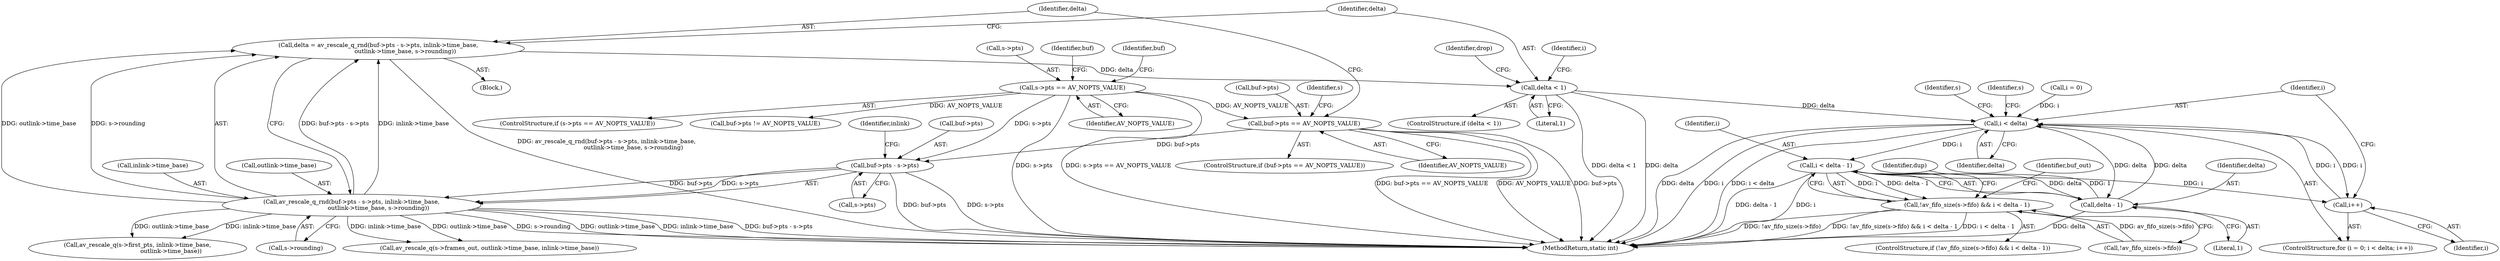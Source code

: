digraph "0_FFmpeg_cdd5df8189ff1537f7abe8defe971f80602cc2d2@integer" {
"1000260" [label="(Call,delta = av_rescale_q_rnd(buf->pts - s->pts, inlink->time_base,\n                             outlink->time_base, s->rounding))"];
"1000262" [label="(Call,av_rescale_q_rnd(buf->pts - s->pts, inlink->time_base,\n                             outlink->time_base, s->rounding))"];
"1000263" [label="(Call,buf->pts - s->pts)"];
"1000248" [label="(Call,buf->pts == AV_NOPTS_VALUE)"];
"1000138" [label="(Call,s->pts == AV_NOPTS_VALUE)"];
"1000280" [label="(Call,delta < 1)"];
"1000334" [label="(Call,i < delta)"];
"1000337" [label="(Call,i++)"];
"1000357" [label="(Call,i < delta - 1)"];
"1000351" [label="(Call,!av_fifo_size(s->fifo) && i < delta - 1)"];
"1000359" [label="(Call,delta - 1)"];
"1000408" [label="(Call,av_rescale_q(s->first_pts, inlink->time_base,\n                                    outlink->time_base))"];
"1000405" [label="(Identifier,buf_out)"];
"1000263" [label="(Call,buf->pts - s->pts)"];
"1000264" [label="(Call,buf->pts)"];
"1000337" [label="(Call,i++)"];
"1000281" [label="(Identifier,delta)"];
"1000359" [label="(Call,delta - 1)"];
"1000271" [label="(Identifier,inlink)"];
"1000145" [label="(Call,buf->pts != AV_NOPTS_VALUE)"];
"1000332" [label="(Identifier,i)"];
"1000262" [label="(Call,av_rescale_q_rnd(buf->pts - s->pts, inlink->time_base,\n                             outlink->time_base, s->rounding))"];
"1000280" [label="(Call,delta < 1)"];
"1000249" [label="(Call,buf->pts)"];
"1000138" [label="(Call,s->pts == AV_NOPTS_VALUE)"];
"1000257" [label="(Identifier,s)"];
"1000330" [label="(ControlStructure,for (i = 0; i < delta; i++))"];
"1000331" [label="(Call,i = 0)"];
"1000270" [label="(Call,inlink->time_base)"];
"1000441" [label="(Identifier,s)"];
"1000147" [label="(Identifier,buf)"];
"1000350" [label="(ControlStructure,if (!av_fifo_size(s->fifo) && i < delta - 1))"];
"1000287" [label="(Identifier,drop)"];
"1000336" [label="(Identifier,delta)"];
"1000247" [label="(ControlStructure,if (buf->pts == AV_NOPTS_VALUE))"];
"1000139" [label="(Call,s->pts)"];
"1000360" [label="(Identifier,delta)"];
"1000282" [label="(Literal,1)"];
"1000276" [label="(Call,s->rounding)"];
"1000361" [label="(Literal,1)"];
"1000261" [label="(Identifier,delta)"];
"1000260" [label="(Call,delta = av_rescale_q_rnd(buf->pts - s->pts, inlink->time_base,\n                             outlink->time_base, s->rounding))"];
"1000142" [label="(Identifier,AV_NOPTS_VALUE)"];
"1000273" [label="(Call,outlink->time_base)"];
"1000250" [label="(Identifier,buf)"];
"1000248" [label="(Call,buf->pts == AV_NOPTS_VALUE)"];
"1000343" [label="(Identifier,s)"];
"1000137" [label="(ControlStructure,if (s->pts == AV_NOPTS_VALUE))"];
"1000352" [label="(Call,!av_fifo_size(s->fifo))"];
"1000470" [label="(MethodReturn,static int)"];
"1000458" [label="(Call,av_rescale_q(s->frames_out, outlink->time_base, inlink->time_base))"];
"1000351" [label="(Call,!av_fifo_size(s->fifo) && i < delta - 1)"];
"1000334" [label="(Call,i < delta)"];
"1000267" [label="(Call,s->pts)"];
"1000357" [label="(Call,i < delta - 1)"];
"1000335" [label="(Identifier,i)"];
"1000252" [label="(Identifier,AV_NOPTS_VALUE)"];
"1000358" [label="(Identifier,i)"];
"1000365" [label="(Identifier,dup)"];
"1000109" [label="(Block,)"];
"1000279" [label="(ControlStructure,if (delta < 1))"];
"1000338" [label="(Identifier,i)"];
"1000260" -> "1000109"  [label="AST: "];
"1000260" -> "1000262"  [label="CFG: "];
"1000261" -> "1000260"  [label="AST: "];
"1000262" -> "1000260"  [label="AST: "];
"1000281" -> "1000260"  [label="CFG: "];
"1000260" -> "1000470"  [label="DDG: av_rescale_q_rnd(buf->pts - s->pts, inlink->time_base,\n                             outlink->time_base, s->rounding)"];
"1000262" -> "1000260"  [label="DDG: buf->pts - s->pts"];
"1000262" -> "1000260"  [label="DDG: inlink->time_base"];
"1000262" -> "1000260"  [label="DDG: outlink->time_base"];
"1000262" -> "1000260"  [label="DDG: s->rounding"];
"1000260" -> "1000280"  [label="DDG: delta"];
"1000262" -> "1000276"  [label="CFG: "];
"1000263" -> "1000262"  [label="AST: "];
"1000270" -> "1000262"  [label="AST: "];
"1000273" -> "1000262"  [label="AST: "];
"1000276" -> "1000262"  [label="AST: "];
"1000262" -> "1000470"  [label="DDG: buf->pts - s->pts"];
"1000262" -> "1000470"  [label="DDG: s->rounding"];
"1000262" -> "1000470"  [label="DDG: outlink->time_base"];
"1000262" -> "1000470"  [label="DDG: inlink->time_base"];
"1000263" -> "1000262"  [label="DDG: buf->pts"];
"1000263" -> "1000262"  [label="DDG: s->pts"];
"1000262" -> "1000408"  [label="DDG: inlink->time_base"];
"1000262" -> "1000408"  [label="DDG: outlink->time_base"];
"1000262" -> "1000458"  [label="DDG: outlink->time_base"];
"1000262" -> "1000458"  [label="DDG: inlink->time_base"];
"1000263" -> "1000267"  [label="CFG: "];
"1000264" -> "1000263"  [label="AST: "];
"1000267" -> "1000263"  [label="AST: "];
"1000271" -> "1000263"  [label="CFG: "];
"1000263" -> "1000470"  [label="DDG: s->pts"];
"1000263" -> "1000470"  [label="DDG: buf->pts"];
"1000248" -> "1000263"  [label="DDG: buf->pts"];
"1000138" -> "1000263"  [label="DDG: s->pts"];
"1000248" -> "1000247"  [label="AST: "];
"1000248" -> "1000252"  [label="CFG: "];
"1000249" -> "1000248"  [label="AST: "];
"1000252" -> "1000248"  [label="AST: "];
"1000257" -> "1000248"  [label="CFG: "];
"1000261" -> "1000248"  [label="CFG: "];
"1000248" -> "1000470"  [label="DDG: buf->pts == AV_NOPTS_VALUE"];
"1000248" -> "1000470"  [label="DDG: AV_NOPTS_VALUE"];
"1000248" -> "1000470"  [label="DDG: buf->pts"];
"1000138" -> "1000248"  [label="DDG: AV_NOPTS_VALUE"];
"1000138" -> "1000137"  [label="AST: "];
"1000138" -> "1000142"  [label="CFG: "];
"1000139" -> "1000138"  [label="AST: "];
"1000142" -> "1000138"  [label="AST: "];
"1000147" -> "1000138"  [label="CFG: "];
"1000250" -> "1000138"  [label="CFG: "];
"1000138" -> "1000470"  [label="DDG: s->pts"];
"1000138" -> "1000470"  [label="DDG: s->pts == AV_NOPTS_VALUE"];
"1000138" -> "1000145"  [label="DDG: AV_NOPTS_VALUE"];
"1000280" -> "1000279"  [label="AST: "];
"1000280" -> "1000282"  [label="CFG: "];
"1000281" -> "1000280"  [label="AST: "];
"1000282" -> "1000280"  [label="AST: "];
"1000287" -> "1000280"  [label="CFG: "];
"1000332" -> "1000280"  [label="CFG: "];
"1000280" -> "1000470"  [label="DDG: delta < 1"];
"1000280" -> "1000470"  [label="DDG: delta"];
"1000280" -> "1000334"  [label="DDG: delta"];
"1000334" -> "1000330"  [label="AST: "];
"1000334" -> "1000336"  [label="CFG: "];
"1000335" -> "1000334"  [label="AST: "];
"1000336" -> "1000334"  [label="AST: "];
"1000343" -> "1000334"  [label="CFG: "];
"1000441" -> "1000334"  [label="CFG: "];
"1000334" -> "1000470"  [label="DDG: i < delta"];
"1000334" -> "1000470"  [label="DDG: delta"];
"1000334" -> "1000470"  [label="DDG: i"];
"1000331" -> "1000334"  [label="DDG: i"];
"1000337" -> "1000334"  [label="DDG: i"];
"1000359" -> "1000334"  [label="DDG: delta"];
"1000334" -> "1000337"  [label="DDG: i"];
"1000334" -> "1000357"  [label="DDG: i"];
"1000334" -> "1000359"  [label="DDG: delta"];
"1000337" -> "1000330"  [label="AST: "];
"1000337" -> "1000338"  [label="CFG: "];
"1000338" -> "1000337"  [label="AST: "];
"1000335" -> "1000337"  [label="CFG: "];
"1000357" -> "1000337"  [label="DDG: i"];
"1000357" -> "1000351"  [label="AST: "];
"1000357" -> "1000359"  [label="CFG: "];
"1000358" -> "1000357"  [label="AST: "];
"1000359" -> "1000357"  [label="AST: "];
"1000351" -> "1000357"  [label="CFG: "];
"1000357" -> "1000470"  [label="DDG: i"];
"1000357" -> "1000470"  [label="DDG: delta - 1"];
"1000357" -> "1000351"  [label="DDG: i"];
"1000357" -> "1000351"  [label="DDG: delta - 1"];
"1000359" -> "1000357"  [label="DDG: delta"];
"1000359" -> "1000357"  [label="DDG: 1"];
"1000351" -> "1000350"  [label="AST: "];
"1000351" -> "1000352"  [label="CFG: "];
"1000352" -> "1000351"  [label="AST: "];
"1000365" -> "1000351"  [label="CFG: "];
"1000405" -> "1000351"  [label="CFG: "];
"1000351" -> "1000470"  [label="DDG: !av_fifo_size(s->fifo) && i < delta - 1"];
"1000351" -> "1000470"  [label="DDG: i < delta - 1"];
"1000351" -> "1000470"  [label="DDG: !av_fifo_size(s->fifo)"];
"1000352" -> "1000351"  [label="DDG: av_fifo_size(s->fifo)"];
"1000359" -> "1000361"  [label="CFG: "];
"1000360" -> "1000359"  [label="AST: "];
"1000361" -> "1000359"  [label="AST: "];
"1000359" -> "1000470"  [label="DDG: delta"];
}
